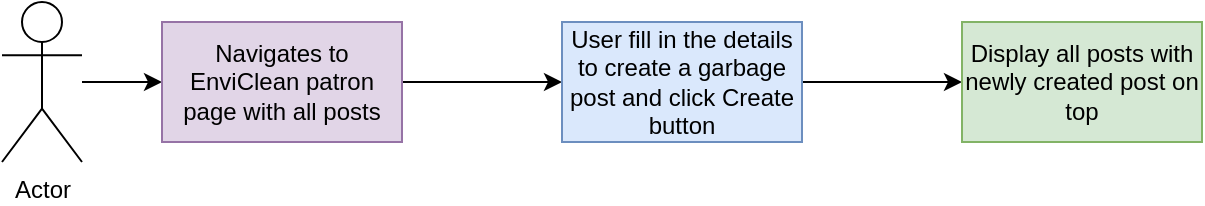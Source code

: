 <mxfile version="14.8.4" type="device"><diagram id="C5RBs43oDa-KdzZeNtuy" name="Page-1"><mxGraphModel dx="1038" dy="579" grid="1" gridSize="10" guides="1" tooltips="1" connect="1" arrows="1" fold="1" page="1" pageScale="1" pageWidth="827" pageHeight="1169" math="0" shadow="0"><root><mxCell id="WIyWlLk6GJQsqaUBKTNV-0"/><mxCell id="WIyWlLk6GJQsqaUBKTNV-1" parent="WIyWlLk6GJQsqaUBKTNV-0"/><mxCell id="LvFgiEFiMPPIsPBA5pWv-0" value="" style="edgeStyle=orthogonalEdgeStyle;rounded=0;orthogonalLoop=1;jettySize=auto;html=1;" edge="1" parent="WIyWlLk6GJQsqaUBKTNV-1" source="LvFgiEFiMPPIsPBA5pWv-1" target="LvFgiEFiMPPIsPBA5pWv-3"><mxGeometry relative="1" as="geometry"/></mxCell><mxCell id="LvFgiEFiMPPIsPBA5pWv-1" value="Actor" style="shape=umlActor;verticalLabelPosition=bottom;verticalAlign=top;html=1;outlineConnect=0;" vertex="1" parent="WIyWlLk6GJQsqaUBKTNV-1"><mxGeometry x="80" y="120" width="40" height="80" as="geometry"/></mxCell><mxCell id="LvFgiEFiMPPIsPBA5pWv-2" value="" style="edgeStyle=orthogonalEdgeStyle;rounded=0;orthogonalLoop=1;jettySize=auto;html=1;" edge="1" parent="WIyWlLk6GJQsqaUBKTNV-1" source="LvFgiEFiMPPIsPBA5pWv-3" target="LvFgiEFiMPPIsPBA5pWv-5"><mxGeometry relative="1" as="geometry"/></mxCell><mxCell id="LvFgiEFiMPPIsPBA5pWv-3" value="Navigates to EnviClean patron page with all posts" style="rounded=0;whiteSpace=wrap;html=1;fillColor=#e1d5e7;strokeColor=#9673a6;" vertex="1" parent="WIyWlLk6GJQsqaUBKTNV-1"><mxGeometry x="160" y="130" width="120" height="60" as="geometry"/></mxCell><mxCell id="LvFgiEFiMPPIsPBA5pWv-9" value="" style="edgeStyle=orthogonalEdgeStyle;rounded=0;orthogonalLoop=1;jettySize=auto;html=1;" edge="1" parent="WIyWlLk6GJQsqaUBKTNV-1" source="LvFgiEFiMPPIsPBA5pWv-5" target="LvFgiEFiMPPIsPBA5pWv-8"><mxGeometry relative="1" as="geometry"/></mxCell><mxCell id="LvFgiEFiMPPIsPBA5pWv-5" value="User fill in the details to create a garbage post and click Create button" style="rounded=0;whiteSpace=wrap;html=1;fillColor=#dae8fc;strokeColor=#6c8ebf;" vertex="1" parent="WIyWlLk6GJQsqaUBKTNV-1"><mxGeometry x="360" y="130" width="120" height="60" as="geometry"/></mxCell><mxCell id="LvFgiEFiMPPIsPBA5pWv-8" value="Display all posts with newly created post on top" style="rounded=0;whiteSpace=wrap;html=1;fillColor=#d5e8d4;strokeColor=#82b366;" vertex="1" parent="WIyWlLk6GJQsqaUBKTNV-1"><mxGeometry x="560" y="130" width="120" height="60" as="geometry"/></mxCell></root></mxGraphModel></diagram></mxfile>